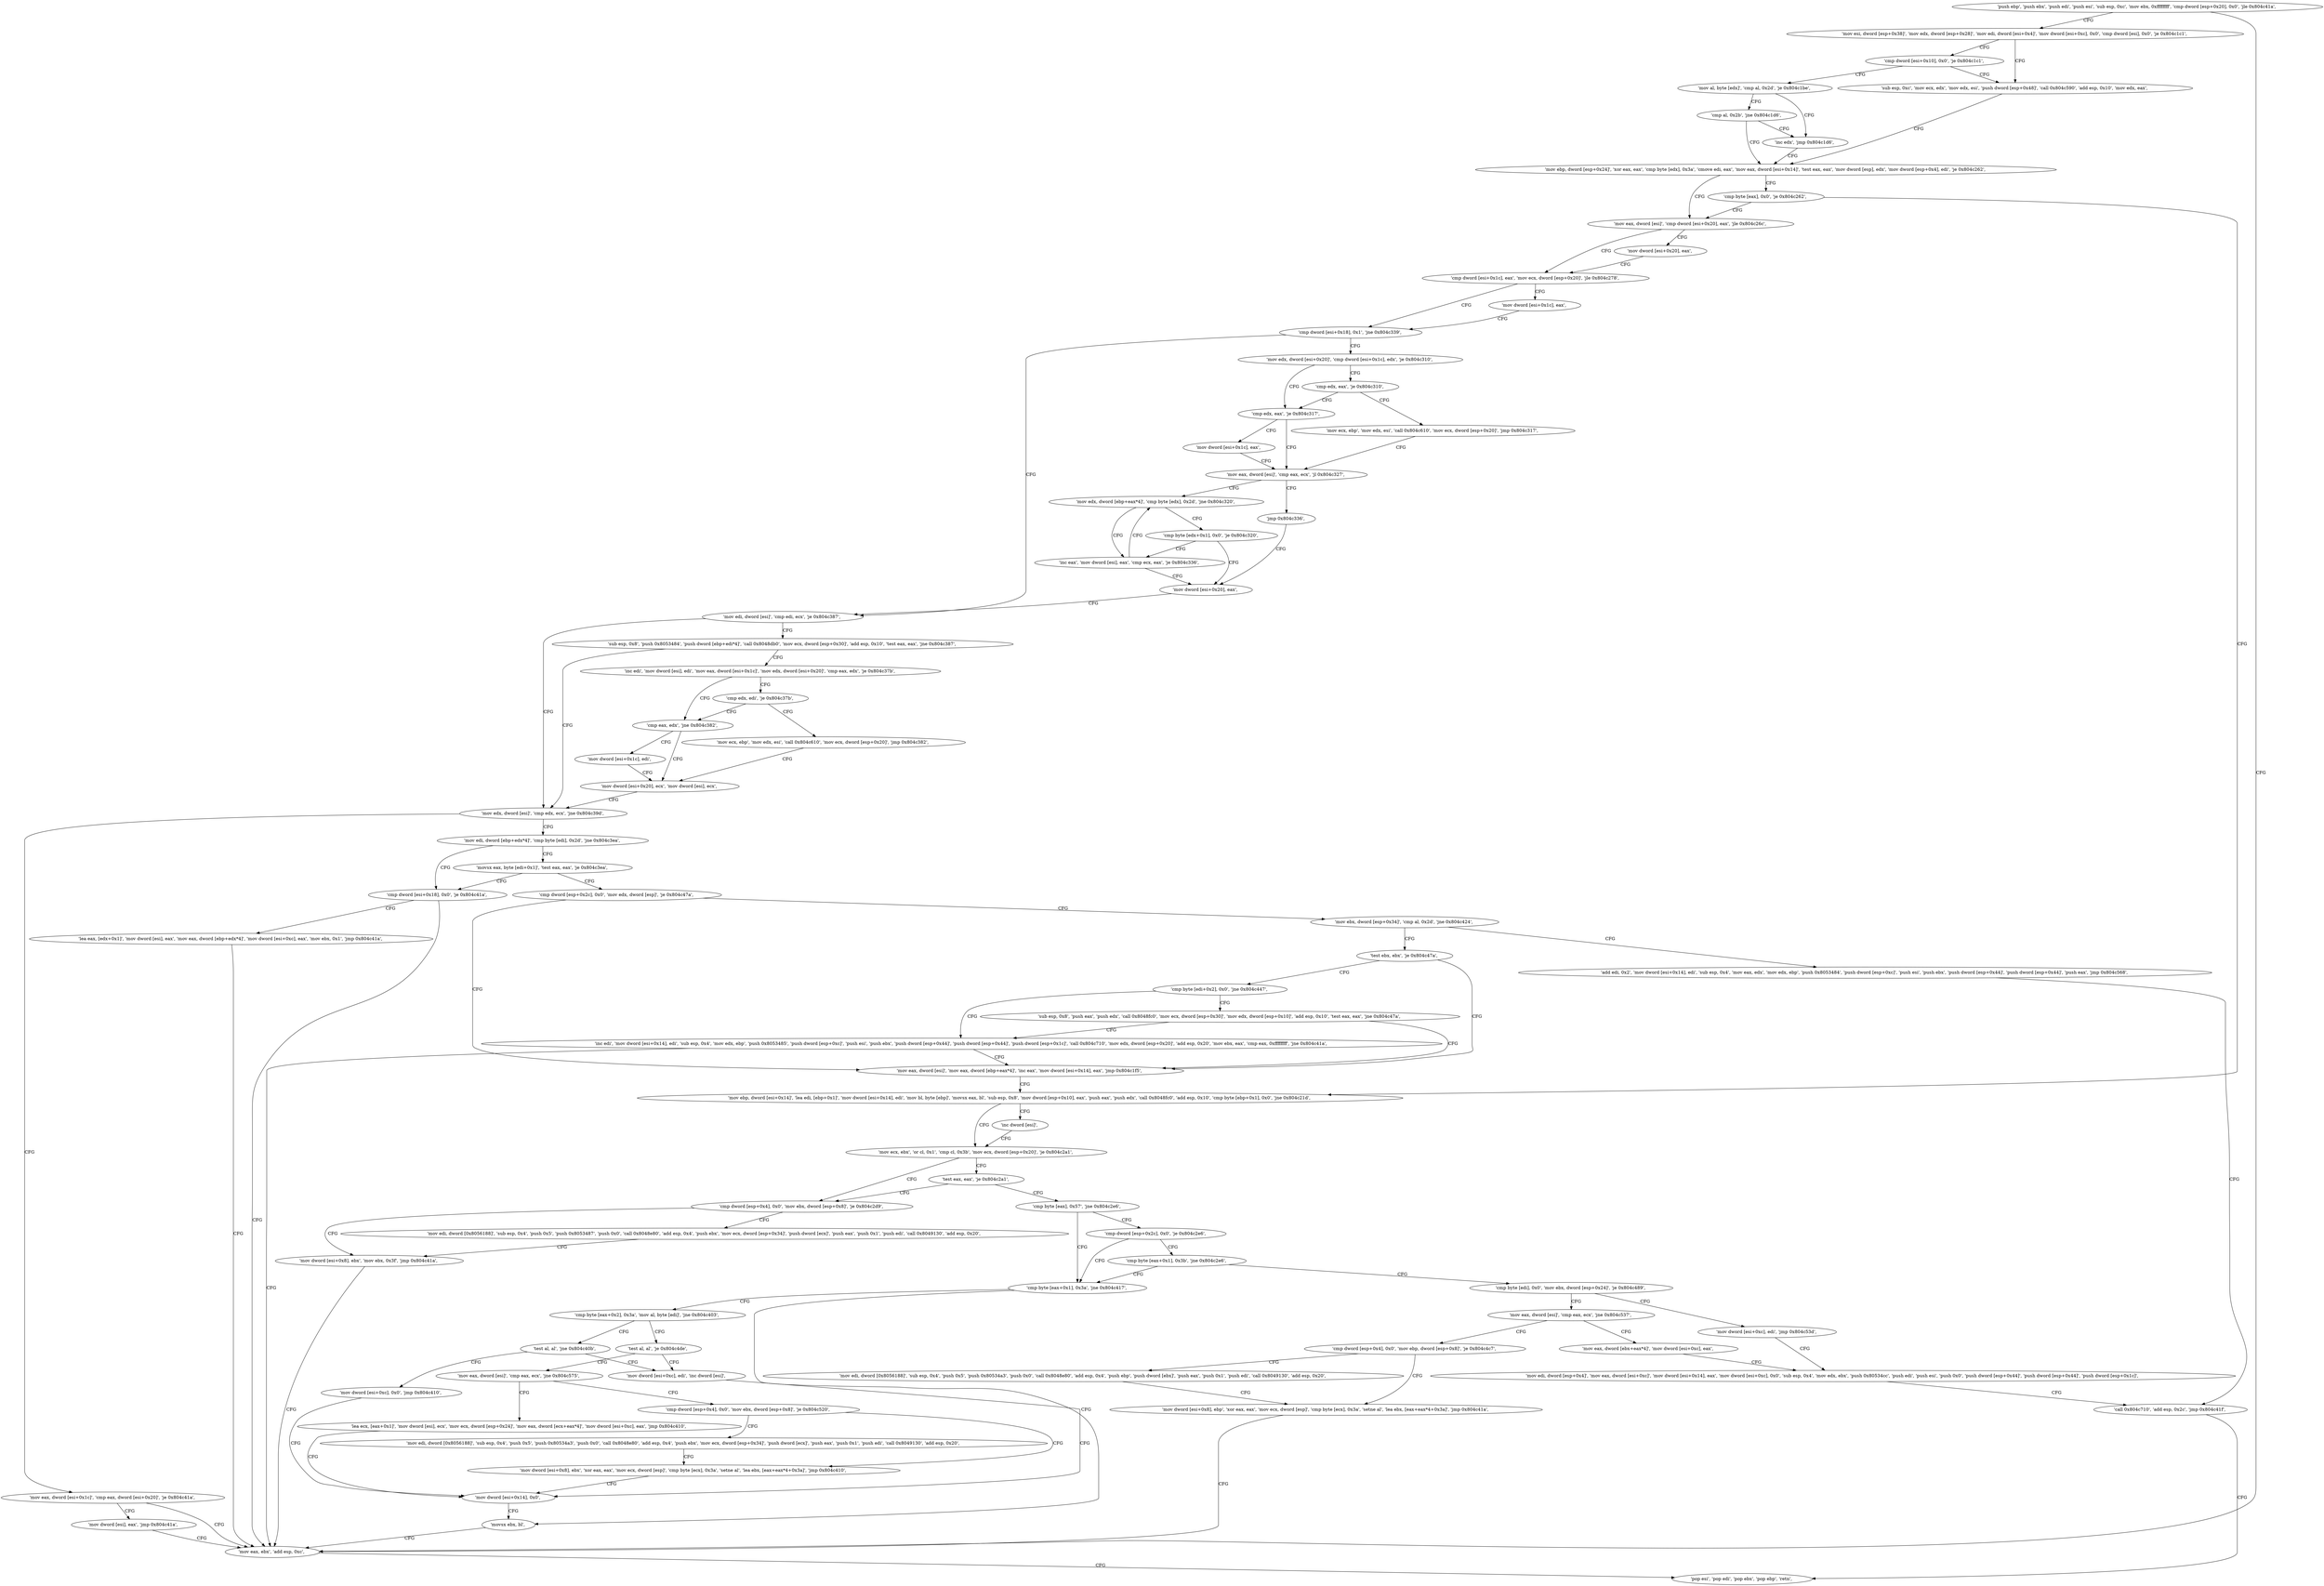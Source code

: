 digraph "func" {
"134529408" [label = "'push ebp', 'push ebx', 'push edi', 'push esi', 'sub esp, 0xc', 'mov ebx, 0xffffffff', 'cmp dword [esp+0x20], 0x0', 'jle 0x804c41a', " ]
"134530074" [label = "'mov eax, ebx', 'add esp, 0xc', " ]
"134529431" [label = "'mov esi, dword [esp+0x38]', 'mov edx, dword [esp+0x28]', 'mov edi, dword [esi+0x4]', 'mov dword [esi+0xc], 0x0', 'cmp dword [esi], 0x0', 'je 0x804c1c1', " ]
"134530079" [label = "'pop esi', 'pop edi', 'pop ebx', 'pop ebp', 'retn', " ]
"134529473" [label = "'sub esp, 0xc', 'mov ecx, edx', 'mov edx, esi', 'push dword [esp+0x48]', 'call 0x804c590', 'add esp, 0x10', 'mov edx, eax', " ]
"134529454" [label = "'cmp dword [esi+0x10], 0x0', 'je 0x804c1c1', " ]
"134529494" [label = "'mov ebp, dword [esp+0x24]', 'xor eax, eax', 'cmp byte [edx], 0x3a', 'cmove edi, eax', 'mov eax, dword [esi+0x14]', 'test eax, eax', 'mov dword [esp], edx', 'mov dword [esp+0x4], edi', 'je 0x804c262', " ]
"134529460" [label = "'mov al, byte [edx]', 'cmp al, 0x2d', 'je 0x804c1be', " ]
"134529634" [label = "'mov eax, dword [esi]', 'cmp dword [esi+0x20], eax', 'jle 0x804c26c', " ]
"134529644" [label = "'cmp dword [esi+0x1c], eax', 'mov ecx, dword [esp+0x20]', 'jle 0x804c278', " ]
"134529641" [label = "'mov dword [esi+0x20], eax', " ]
"134529520" [label = "'cmp byte [eax], 0x0', 'je 0x804c262', " ]
"134529525" [label = "'mov ebp, dword [esi+0x14]', 'lea edi, [ebp+0x1]', 'mov dword [esi+0x14], edi', 'mov bl, byte [ebp]', 'movsx eax, bl', 'sub esp, 0x8', 'mov dword [esp+0x10], eax', 'push eax', 'push edx', 'call 0x8048fc0', 'add esp, 0x10', 'cmp byte [ebp+0x1], 0x0', 'jne 0x804c21d', " ]
"134529470" [label = "'inc edx', 'jmp 0x804c1d6', " ]
"134529466" [label = "'cmp al, 0x2b', 'jne 0x804c1d6', " ]
"134529656" [label = "'cmp dword [esi+0x18], 0x1', 'jne 0x804c339', " ]
"134529653" [label = "'mov dword [esi+0x1c], eax', " ]
"134529565" [label = "'mov ecx, ebx', 'or cl, 0x1', 'cmp cl, 0x3b', 'mov ecx, dword [esp+0x20]', 'je 0x804c2a1', " ]
"134529563" [label = "'inc dword [esi]', " ]
"134529849" [label = "'mov edi, dword [esi]', 'cmp edi, ecx', 'je 0x804c387', " ]
"134529666" [label = "'mov edx, dword [esi+0x20]', 'cmp dword [esi+0x1c], edx', 'je 0x804c310', " ]
"134529697" [label = "'cmp dword [esp+0x4], 0x0', 'mov ebx, dword [esp+0x8]', 'je 0x804c2d9', " ]
"134529579" [label = "'test eax, eax', 'je 0x804c2a1', " ]
"134529927" [label = "'mov edx, dword [esi]', 'cmp edx, ecx', 'jne 0x804c39d', " ]
"134529855" [label = "'sub esp, 0x8', 'push 0x8053484', 'push dword [ebp+edi*4]', 'call 0x8048db0', 'mov ecx, dword [esp+0x30]', 'add esp, 0x10', 'test eax, eax', 'jne 0x804c387', " ]
"134529808" [label = "'cmp edx, eax', 'je 0x804c317', " ]
"134529678" [label = "'cmp edx, eax', 'je 0x804c310', " ]
"134529753" [label = "'mov dword [esi+0x8], ebx', 'mov ebx, 0x3f', 'jmp 0x804c41a', " ]
"134529708" [label = "'mov edi, dword [0x8056188]', 'sub esp, 0x4', 'push 0x5', 'push 0x8053487', 'push 0x0', 'call 0x8048e80', 'add esp, 0x4', 'push ebx', 'mov ecx, dword [esp+0x34]', 'push dword [ecx]', 'push eax', 'push 0x1', 'push edi', 'call 0x8049130', 'add esp, 0x20', " ]
"134529583" [label = "'cmp byte [eax], 0x57', 'jne 0x804c2e6', " ]
"134529949" [label = "'mov edi, dword [ebp+edx*4]', 'cmp byte [edi], 0x2d', 'jne 0x804c3ea', " ]
"134529933" [label = "'mov eax, dword [esi+0x1c]', 'cmp eax, dword [esi+0x20]', 'je 0x804c41a', " ]
"134529883" [label = "'inc edi', 'mov dword [esi], edi', 'mov eax, dword [esi+0x1c]', 'mov edx, dword [esi+0x20]', 'cmp eax, edx', 'je 0x804c37b', " ]
"134529815" [label = "'mov eax, dword [esi]', 'cmp eax, ecx', 'jl 0x804c327', " ]
"134529812" [label = "'mov dword [esi+0x1c], eax', " ]
"134529682" [label = "'mov ecx, ebp', 'mov edx, esi', 'call 0x804c610', 'mov ecx, dword [esp+0x20]', 'jmp 0x804c317', " ]
"134529766" [label = "'cmp byte [eax+0x1], 0x3a', 'jne 0x804c417', " ]
"134529592" [label = "'cmp dword [esp+0x2c], 0x0', 'je 0x804c2e6', " ]
"134530026" [label = "'cmp dword [esi+0x18], 0x0', 'je 0x804c41a', " ]
"134529958" [label = "'movsx eax, byte [edi+0x1]', 'test eax, eax', 'je 0x804c3ea', " ]
"134529945" [label = "'mov dword [esi], eax', 'jmp 0x804c41a', " ]
"134529915" [label = "'cmp eax, edx', 'jne 0x804c382', " ]
"134529896" [label = "'cmp edx, edi', 'je 0x804c37b', " ]
"134529831" [label = "'mov edx, dword [ebp+eax*4]', 'cmp byte [edx], 0x2d', 'jne 0x804c320', " ]
"134529821" [label = "'jmp 0x804c336', " ]
"134530071" [label = "'movsx ebx, bl', " ]
"134529776" [label = "'cmp byte [eax+0x2], 0x3a', 'mov al, byte [edi]', 'jne 0x804c403', " ]
"134529603" [label = "'cmp byte [eax+0x1], 0x3b', 'jne 0x804c2e6', " ]
"134530032" [label = "'lea eax, [edx+0x1]', 'mov dword [esi], eax', 'mov eax, dword [ebp+edx*4]', 'mov dword [esi+0xc], eax', 'mov ebx, 0x1', 'jmp 0x804c41a', " ]
"134529966" [label = "'cmp dword [esp+0x2c], 0x0', 'mov edx, dword [esp]', 'je 0x804c47a', " ]
"134529922" [label = "'mov dword [esi+0x20], ecx', 'mov dword [esi], ecx', " ]
"134529919" [label = "'mov dword [esi+0x1c], edi', " ]
"134529900" [label = "'mov ecx, ebp', 'mov edx, esi', 'call 0x804c610', 'mov ecx, dword [esp+0x20]', 'jmp 0x804c382', " ]
"134529824" [label = "'inc eax', 'mov dword [esi], eax', 'cmp ecx, eax', 'je 0x804c336', " ]
"134529840" [label = "'cmp byte [edx+0x1], 0x0', 'je 0x804c320', " ]
"134529846" [label = "'mov dword [esi+0x20], eax', " ]
"134530051" [label = "'test al, al', 'je 0x804c4de', " ]
"134529788" [label = "'test al, al', 'jne 0x804c40b', " ]
"134529613" [label = "'cmp byte [edi], 0x0', 'mov ebx, dword [esp+0x24]', 'je 0x804c489', " ]
"134530170" [label = "'mov eax, dword [esi]', 'mov eax, dword [ebp+eax*4]', 'inc eax', 'mov dword [esi+0x14], eax', 'jmp 0x804c1f5', " ]
"134529980" [label = "'mov ebx, dword [esp+0x34]', 'cmp al, 0x2d', 'jne 0x804c424', " ]
"134530270" [label = "'mov eax, dword [esi]', 'cmp eax, ecx', 'jne 0x804c575', " ]
"134530059" [label = "'mov dword [esi+0xc], edi', 'inc dword [esi]', " ]
"134529796" [label = "'mov dword [esi+0xc], 0x0', 'jmp 0x804c410', " ]
"134530185" [label = "'mov eax, dword [esi]', 'cmp eax, ecx', 'jne 0x804c537', " ]
"134529626" [label = "'mov dword [esi+0xc], edi', 'jmp 0x804c53d', " ]
"134530084" [label = "'test ebx, ebx', 'je 0x804c47a', " ]
"134529988" [label = "'add edi, 0x2', 'mov dword [esi+0x14], edi', 'sub esp, 0x4', 'mov eax, edx', 'mov edx, ebp', 'push 0x8053484', 'push dword [esp+0xc]', 'push esi', 'push ebx', 'push dword [esp+0x44]', 'push dword [esp+0x44]', 'push eax', 'jmp 0x804c568', " ]
"134530421" [label = "'lea ecx, [eax+0x1]', 'mov dword [esi], ecx', 'mov ecx, dword [esp+0x24]', 'mov eax, dword [ecx+eax*4]', 'mov dword [esi+0xc], eax', 'jmp 0x804c410', " ]
"134530280" [label = "'cmp dword [esp+0x4], 0x0', 'mov ebx, dword [esp+0x8]', 'je 0x804c520', " ]
"134530064" [label = "'mov dword [esi+0x14], 0x0', " ]
"134530359" [label = "'mov eax, dword [ebx+eax*4]', 'mov dword [esi+0xc], eax', " ]
"134530195" [label = "'cmp dword [esp+0x4], 0x0', 'mov ebp, dword [esp+0x8]', 'je 0x804c4c7', " ]
"134530365" [label = "'mov edi, dword [esp+0x4]', 'mov eax, dword [esi+0xc]', 'mov dword [esi+0x14], eax', 'mov dword [esi+0xc], 0x0', 'sub esp, 0x4', 'mov edx, ebx', 'push 0x80534cc', 'push edi', 'push esi', 'push 0x0', 'push dword [esp+0x44]', 'push dword [esp+0x44]', 'push dword [esp+0x1c]', " ]
"134530088" [label = "'cmp byte [edi+0x2], 0x0', 'jne 0x804c447', " ]
"134530408" [label = "'call 0x804c710', 'add esp, 0x2c', 'jmp 0x804c41f', " ]
"134530336" [label = "'mov dword [esi+0x8], ebx', 'xor eax, eax', 'mov ecx, dword [esp]', 'cmp byte [ecx], 0x3a', 'setne al', 'lea ebx, [eax+eax*4+0x3a]', 'jmp 0x804c410', " ]
"134530291" [label = "'mov edi, dword [0x8056188]', 'sub esp, 0x4', 'push 0x5', 'push 0x80534a3', 'push 0x0', 'call 0x8048e80', 'add esp, 0x4', 'push ebx', 'mov ecx, dword [esp+0x34]', 'push dword [ecx]', 'push eax', 'push 0x1', 'push edi', 'call 0x8049130', 'add esp, 0x20', " ]
"134530247" [label = "'mov dword [esi+0x8], ebp', 'xor eax, eax', 'mov ecx, dword [esp]', 'cmp byte [ecx], 0x3a', 'setne al', 'lea ebx, [eax+eax*4+0x3a]', 'jmp 0x804c41a', " ]
"134530206" [label = "'mov edi, dword [0x8056188]', 'sub esp, 0x4', 'push 0x5', 'push 0x80534a3', 'push 0x0', 'call 0x8048e80', 'add esp, 0x4', 'push ebp', 'push dword [ebx]', 'push eax', 'push 0x1', 'push edi', 'call 0x8049130', 'add esp, 0x20', " ]
"134530119" [label = "'inc edi', 'mov dword [esi+0x14], edi', 'sub esp, 0x4', 'mov edx, ebp', 'push 0x8053485', 'push dword [esp+0xc]', 'push esi', 'push ebx', 'push dword [esp+0x44]', 'push dword [esp+0x44]', 'push dword [esp+0x1c]', 'call 0x804c710', 'mov edx, dword [esp+0x20]', 'add esp, 0x20', 'mov ebx, eax', 'cmp eax, 0xffffffff', 'jne 0x804c41a', " ]
"134530094" [label = "'sub esp, 0x8', 'push eax', 'push edx', 'call 0x8048fc0', 'mov ecx, dword [esp+0x30]', 'mov edx, dword [esp+0x10]', 'add esp, 0x10', 'test eax, eax', 'jne 0x804c47a', " ]
"134529408" -> "134530074" [ label = "CFG" ]
"134529408" -> "134529431" [ label = "CFG" ]
"134530074" -> "134530079" [ label = "CFG" ]
"134529431" -> "134529473" [ label = "CFG" ]
"134529431" -> "134529454" [ label = "CFG" ]
"134529473" -> "134529494" [ label = "CFG" ]
"134529454" -> "134529473" [ label = "CFG" ]
"134529454" -> "134529460" [ label = "CFG" ]
"134529494" -> "134529634" [ label = "CFG" ]
"134529494" -> "134529520" [ label = "CFG" ]
"134529460" -> "134529470" [ label = "CFG" ]
"134529460" -> "134529466" [ label = "CFG" ]
"134529634" -> "134529644" [ label = "CFG" ]
"134529634" -> "134529641" [ label = "CFG" ]
"134529644" -> "134529656" [ label = "CFG" ]
"134529644" -> "134529653" [ label = "CFG" ]
"134529641" -> "134529644" [ label = "CFG" ]
"134529520" -> "134529634" [ label = "CFG" ]
"134529520" -> "134529525" [ label = "CFG" ]
"134529525" -> "134529565" [ label = "CFG" ]
"134529525" -> "134529563" [ label = "CFG" ]
"134529470" -> "134529494" [ label = "CFG" ]
"134529466" -> "134529494" [ label = "CFG" ]
"134529466" -> "134529470" [ label = "CFG" ]
"134529656" -> "134529849" [ label = "CFG" ]
"134529656" -> "134529666" [ label = "CFG" ]
"134529653" -> "134529656" [ label = "CFG" ]
"134529565" -> "134529697" [ label = "CFG" ]
"134529565" -> "134529579" [ label = "CFG" ]
"134529563" -> "134529565" [ label = "CFG" ]
"134529849" -> "134529927" [ label = "CFG" ]
"134529849" -> "134529855" [ label = "CFG" ]
"134529666" -> "134529808" [ label = "CFG" ]
"134529666" -> "134529678" [ label = "CFG" ]
"134529697" -> "134529753" [ label = "CFG" ]
"134529697" -> "134529708" [ label = "CFG" ]
"134529579" -> "134529697" [ label = "CFG" ]
"134529579" -> "134529583" [ label = "CFG" ]
"134529927" -> "134529949" [ label = "CFG" ]
"134529927" -> "134529933" [ label = "CFG" ]
"134529855" -> "134529927" [ label = "CFG" ]
"134529855" -> "134529883" [ label = "CFG" ]
"134529808" -> "134529815" [ label = "CFG" ]
"134529808" -> "134529812" [ label = "CFG" ]
"134529678" -> "134529808" [ label = "CFG" ]
"134529678" -> "134529682" [ label = "CFG" ]
"134529753" -> "134530074" [ label = "CFG" ]
"134529708" -> "134529753" [ label = "CFG" ]
"134529583" -> "134529766" [ label = "CFG" ]
"134529583" -> "134529592" [ label = "CFG" ]
"134529949" -> "134530026" [ label = "CFG" ]
"134529949" -> "134529958" [ label = "CFG" ]
"134529933" -> "134530074" [ label = "CFG" ]
"134529933" -> "134529945" [ label = "CFG" ]
"134529883" -> "134529915" [ label = "CFG" ]
"134529883" -> "134529896" [ label = "CFG" ]
"134529815" -> "134529831" [ label = "CFG" ]
"134529815" -> "134529821" [ label = "CFG" ]
"134529812" -> "134529815" [ label = "CFG" ]
"134529682" -> "134529815" [ label = "CFG" ]
"134529766" -> "134530071" [ label = "CFG" ]
"134529766" -> "134529776" [ label = "CFG" ]
"134529592" -> "134529766" [ label = "CFG" ]
"134529592" -> "134529603" [ label = "CFG" ]
"134530026" -> "134530074" [ label = "CFG" ]
"134530026" -> "134530032" [ label = "CFG" ]
"134529958" -> "134530026" [ label = "CFG" ]
"134529958" -> "134529966" [ label = "CFG" ]
"134529945" -> "134530074" [ label = "CFG" ]
"134529915" -> "134529922" [ label = "CFG" ]
"134529915" -> "134529919" [ label = "CFG" ]
"134529896" -> "134529915" [ label = "CFG" ]
"134529896" -> "134529900" [ label = "CFG" ]
"134529831" -> "134529824" [ label = "CFG" ]
"134529831" -> "134529840" [ label = "CFG" ]
"134529821" -> "134529846" [ label = "CFG" ]
"134530071" -> "134530074" [ label = "CFG" ]
"134529776" -> "134530051" [ label = "CFG" ]
"134529776" -> "134529788" [ label = "CFG" ]
"134529603" -> "134529766" [ label = "CFG" ]
"134529603" -> "134529613" [ label = "CFG" ]
"134530032" -> "134530074" [ label = "CFG" ]
"134529966" -> "134530170" [ label = "CFG" ]
"134529966" -> "134529980" [ label = "CFG" ]
"134529922" -> "134529927" [ label = "CFG" ]
"134529919" -> "134529922" [ label = "CFG" ]
"134529900" -> "134529922" [ label = "CFG" ]
"134529824" -> "134529846" [ label = "CFG" ]
"134529824" -> "134529831" [ label = "CFG" ]
"134529840" -> "134529824" [ label = "CFG" ]
"134529840" -> "134529846" [ label = "CFG" ]
"134529846" -> "134529849" [ label = "CFG" ]
"134530051" -> "134530270" [ label = "CFG" ]
"134530051" -> "134530059" [ label = "CFG" ]
"134529788" -> "134530059" [ label = "CFG" ]
"134529788" -> "134529796" [ label = "CFG" ]
"134529613" -> "134530185" [ label = "CFG" ]
"134529613" -> "134529626" [ label = "CFG" ]
"134530170" -> "134529525" [ label = "CFG" ]
"134529980" -> "134530084" [ label = "CFG" ]
"134529980" -> "134529988" [ label = "CFG" ]
"134530270" -> "134530421" [ label = "CFG" ]
"134530270" -> "134530280" [ label = "CFG" ]
"134530059" -> "134530064" [ label = "CFG" ]
"134529796" -> "134530064" [ label = "CFG" ]
"134530185" -> "134530359" [ label = "CFG" ]
"134530185" -> "134530195" [ label = "CFG" ]
"134529626" -> "134530365" [ label = "CFG" ]
"134530084" -> "134530170" [ label = "CFG" ]
"134530084" -> "134530088" [ label = "CFG" ]
"134529988" -> "134530408" [ label = "CFG" ]
"134530421" -> "134530064" [ label = "CFG" ]
"134530280" -> "134530336" [ label = "CFG" ]
"134530280" -> "134530291" [ label = "CFG" ]
"134530064" -> "134530071" [ label = "CFG" ]
"134530359" -> "134530365" [ label = "CFG" ]
"134530195" -> "134530247" [ label = "CFG" ]
"134530195" -> "134530206" [ label = "CFG" ]
"134530365" -> "134530408" [ label = "CFG" ]
"134530088" -> "134530119" [ label = "CFG" ]
"134530088" -> "134530094" [ label = "CFG" ]
"134530408" -> "134530079" [ label = "CFG" ]
"134530336" -> "134530064" [ label = "CFG" ]
"134530291" -> "134530336" [ label = "CFG" ]
"134530247" -> "134530074" [ label = "CFG" ]
"134530206" -> "134530247" [ label = "CFG" ]
"134530119" -> "134530074" [ label = "CFG" ]
"134530119" -> "134530170" [ label = "CFG" ]
"134530094" -> "134530170" [ label = "CFG" ]
"134530094" -> "134530119" [ label = "CFG" ]
}

